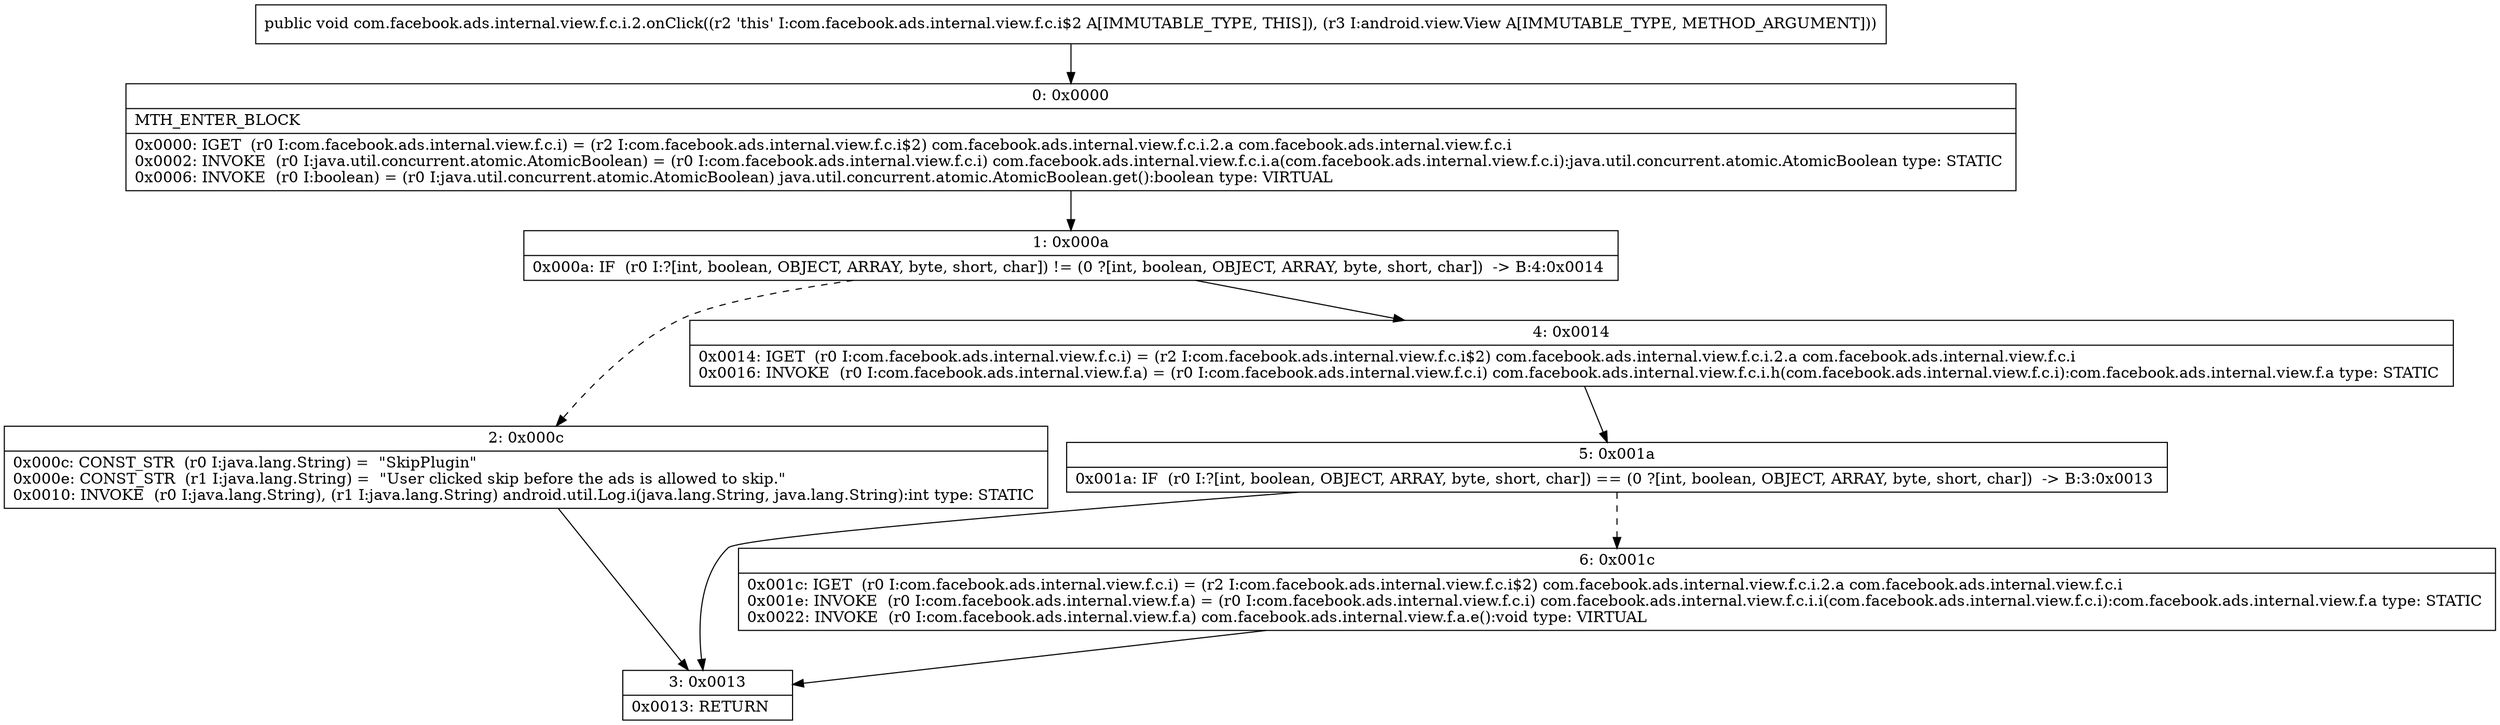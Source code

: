 digraph "CFG forcom.facebook.ads.internal.view.f.c.i.2.onClick(Landroid\/view\/View;)V" {
Node_0 [shape=record,label="{0\:\ 0x0000|MTH_ENTER_BLOCK\l|0x0000: IGET  (r0 I:com.facebook.ads.internal.view.f.c.i) = (r2 I:com.facebook.ads.internal.view.f.c.i$2) com.facebook.ads.internal.view.f.c.i.2.a com.facebook.ads.internal.view.f.c.i \l0x0002: INVOKE  (r0 I:java.util.concurrent.atomic.AtomicBoolean) = (r0 I:com.facebook.ads.internal.view.f.c.i) com.facebook.ads.internal.view.f.c.i.a(com.facebook.ads.internal.view.f.c.i):java.util.concurrent.atomic.AtomicBoolean type: STATIC \l0x0006: INVOKE  (r0 I:boolean) = (r0 I:java.util.concurrent.atomic.AtomicBoolean) java.util.concurrent.atomic.AtomicBoolean.get():boolean type: VIRTUAL \l}"];
Node_1 [shape=record,label="{1\:\ 0x000a|0x000a: IF  (r0 I:?[int, boolean, OBJECT, ARRAY, byte, short, char]) != (0 ?[int, boolean, OBJECT, ARRAY, byte, short, char])  \-\> B:4:0x0014 \l}"];
Node_2 [shape=record,label="{2\:\ 0x000c|0x000c: CONST_STR  (r0 I:java.lang.String) =  \"SkipPlugin\" \l0x000e: CONST_STR  (r1 I:java.lang.String) =  \"User clicked skip before the ads is allowed to skip.\" \l0x0010: INVOKE  (r0 I:java.lang.String), (r1 I:java.lang.String) android.util.Log.i(java.lang.String, java.lang.String):int type: STATIC \l}"];
Node_3 [shape=record,label="{3\:\ 0x0013|0x0013: RETURN   \l}"];
Node_4 [shape=record,label="{4\:\ 0x0014|0x0014: IGET  (r0 I:com.facebook.ads.internal.view.f.c.i) = (r2 I:com.facebook.ads.internal.view.f.c.i$2) com.facebook.ads.internal.view.f.c.i.2.a com.facebook.ads.internal.view.f.c.i \l0x0016: INVOKE  (r0 I:com.facebook.ads.internal.view.f.a) = (r0 I:com.facebook.ads.internal.view.f.c.i) com.facebook.ads.internal.view.f.c.i.h(com.facebook.ads.internal.view.f.c.i):com.facebook.ads.internal.view.f.a type: STATIC \l}"];
Node_5 [shape=record,label="{5\:\ 0x001a|0x001a: IF  (r0 I:?[int, boolean, OBJECT, ARRAY, byte, short, char]) == (0 ?[int, boolean, OBJECT, ARRAY, byte, short, char])  \-\> B:3:0x0013 \l}"];
Node_6 [shape=record,label="{6\:\ 0x001c|0x001c: IGET  (r0 I:com.facebook.ads.internal.view.f.c.i) = (r2 I:com.facebook.ads.internal.view.f.c.i$2) com.facebook.ads.internal.view.f.c.i.2.a com.facebook.ads.internal.view.f.c.i \l0x001e: INVOKE  (r0 I:com.facebook.ads.internal.view.f.a) = (r0 I:com.facebook.ads.internal.view.f.c.i) com.facebook.ads.internal.view.f.c.i.i(com.facebook.ads.internal.view.f.c.i):com.facebook.ads.internal.view.f.a type: STATIC \l0x0022: INVOKE  (r0 I:com.facebook.ads.internal.view.f.a) com.facebook.ads.internal.view.f.a.e():void type: VIRTUAL \l}"];
MethodNode[shape=record,label="{public void com.facebook.ads.internal.view.f.c.i.2.onClick((r2 'this' I:com.facebook.ads.internal.view.f.c.i$2 A[IMMUTABLE_TYPE, THIS]), (r3 I:android.view.View A[IMMUTABLE_TYPE, METHOD_ARGUMENT])) }"];
MethodNode -> Node_0;
Node_0 -> Node_1;
Node_1 -> Node_2[style=dashed];
Node_1 -> Node_4;
Node_2 -> Node_3;
Node_4 -> Node_5;
Node_5 -> Node_3;
Node_5 -> Node_6[style=dashed];
Node_6 -> Node_3;
}

